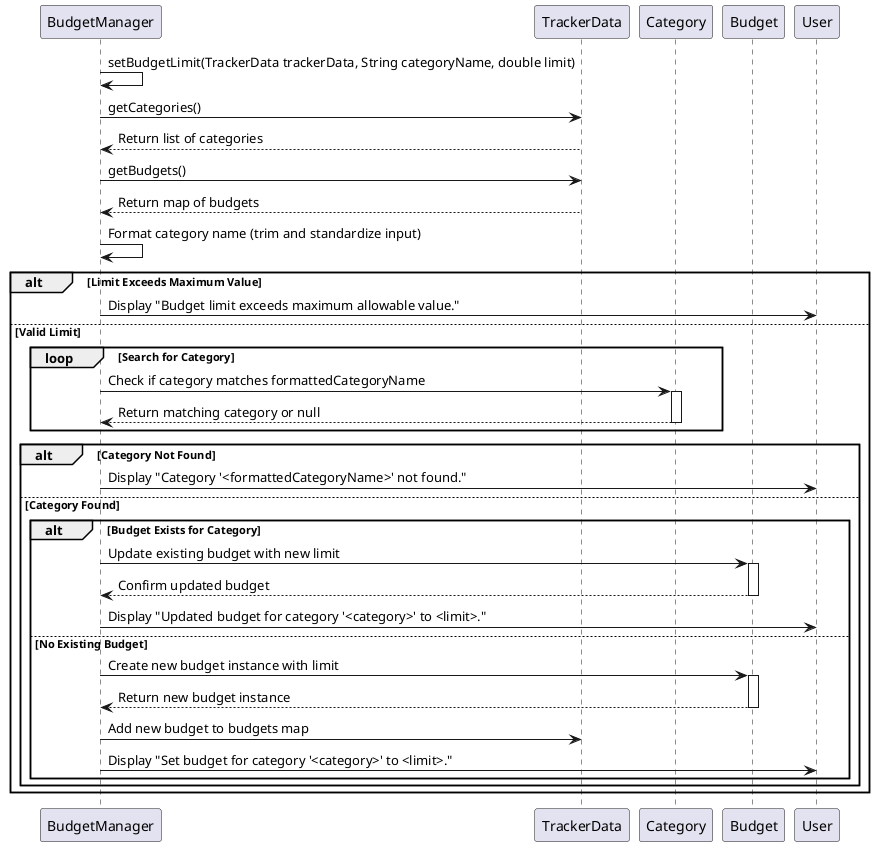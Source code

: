 @startuml

participant BudgetManager
participant TrackerData
participant Category
participant Budget

BudgetManager -> BudgetManager : setBudgetLimit(TrackerData trackerData, String categoryName, double limit)

BudgetManager -> TrackerData : getCategories()
TrackerData --> BudgetManager : Return list of categories

BudgetManager -> TrackerData : getBudgets()
TrackerData --> BudgetManager : Return map of budgets

BudgetManager -> BudgetManager : Format category name (trim and standardize input)

alt Limit Exceeds Maximum Value
    BudgetManager -> User : Display "Budget limit exceeds maximum allowable value."
else Valid Limit
    loop Search for Category
        BudgetManager -> Category : Check if category matches formattedCategoryName
        activate Category
        Category --> BudgetManager : Return matching category or null
        deactivate Category
    end

    alt Category Not Found
        BudgetManager -> User : Display "Category '<formattedCategoryName>' not found."
    else Category Found
        alt Budget Exists for Category
            BudgetManager -> Budget : Update existing budget with new limit
            activate Budget
            Budget --> BudgetManager : Confirm updated budget
            deactivate Budget
            BudgetManager -> User : Display "Updated budget for category '<category>' to <limit>."
        else No Existing Budget
            BudgetManager -> Budget : Create new budget instance with limit
            activate Budget
            Budget --> BudgetManager : Return new budget instance
            deactivate Budget
            BudgetManager -> TrackerData : Add new budget to budgets map
            BudgetManager -> User : Display "Set budget for category '<category>' to <limit>."
        end
    end
end

@enduml


